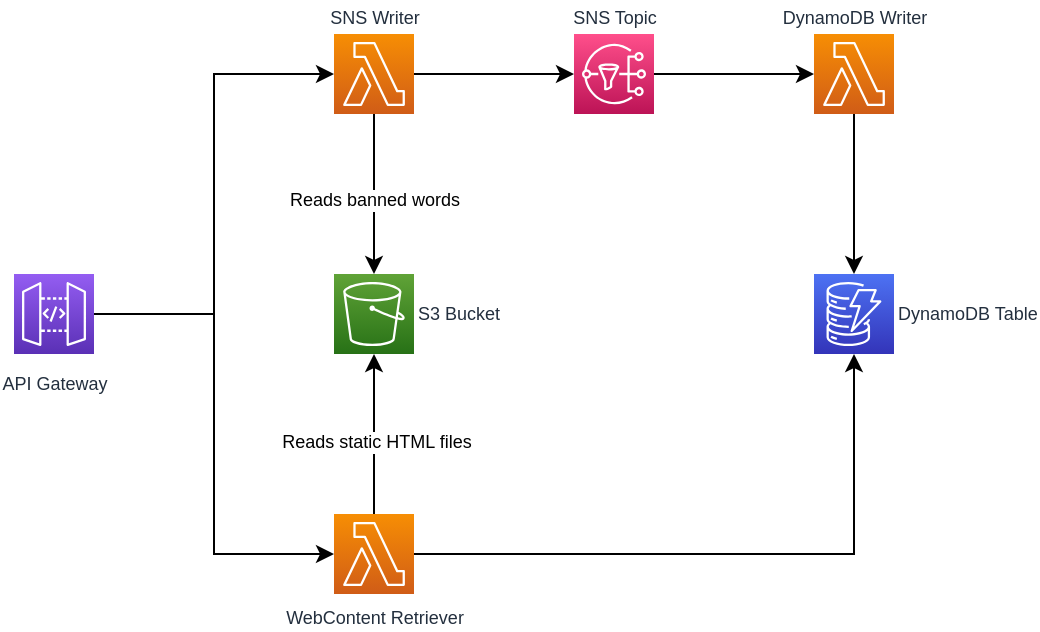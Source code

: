 <mxfile version="17.0.0" type="device"><diagram id="7p00ZiBx1iXpApagDpsJ" name="Page-1"><mxGraphModel dx="1008" dy="551" grid="1" gridSize="10" guides="1" tooltips="1" connect="1" arrows="1" fold="1" page="1" pageScale="1" pageWidth="850" pageHeight="1100" math="0" shadow="0"><root><mxCell id="0"/><mxCell id="1" parent="0"/><mxCell id="nB6Ik1HXYxo4zKjP_LWq-3" style="edgeStyle=orthogonalEdgeStyle;rounded=0;orthogonalLoop=1;jettySize=auto;html=1;entryX=0;entryY=0.5;entryDx=0;entryDy=0;entryPerimeter=0;" parent="1" source="nB6Ik1HXYxo4zKjP_LWq-1" target="nB6Ik1HXYxo4zKjP_LWq-2" edge="1"><mxGeometry relative="1" as="geometry"/></mxCell><mxCell id="nB6Ik1HXYxo4zKjP_LWq-15" style="edgeStyle=orthogonalEdgeStyle;rounded=0;orthogonalLoop=1;jettySize=auto;html=1;entryX=0;entryY=0.5;entryDx=0;entryDy=0;entryPerimeter=0;" parent="1" source="nB6Ik1HXYxo4zKjP_LWq-1" target="nB6Ik1HXYxo4zKjP_LWq-13" edge="1"><mxGeometry relative="1" as="geometry"/></mxCell><mxCell id="nB6Ik1HXYxo4zKjP_LWq-1" value="&lt;font style=&quot;font-size: 9px&quot;&gt;API Gateway&lt;/font&gt;" style="sketch=0;points=[[0,0,0],[0.25,0,0],[0.5,0,0],[0.75,0,0],[1,0,0],[0,1,0],[0.25,1,0],[0.5,1,0],[0.75,1,0],[1,1,0],[0,0.25,0],[0,0.5,0],[0,0.75,0],[1,0.25,0],[1,0.5,0],[1,0.75,0]];outlineConnect=0;fontColor=#232F3E;gradientColor=#945DF2;gradientDirection=north;fillColor=#5A30B5;strokeColor=#ffffff;dashed=0;verticalLabelPosition=bottom;verticalAlign=top;align=center;html=1;fontSize=12;fontStyle=0;aspect=fixed;shape=mxgraph.aws4.resourceIcon;resIcon=mxgraph.aws4.api_gateway;" parent="1" vertex="1"><mxGeometry x="120" y="360" width="40" height="40" as="geometry"/></mxCell><mxCell id="nB6Ik1HXYxo4zKjP_LWq-6" style="edgeStyle=orthogonalEdgeStyle;rounded=0;orthogonalLoop=1;jettySize=auto;html=1;entryX=0.5;entryY=0;entryDx=0;entryDy=0;entryPerimeter=0;" parent="1" source="nB6Ik1HXYxo4zKjP_LWq-2" target="nB6Ik1HXYxo4zKjP_LWq-5" edge="1"><mxGeometry relative="1" as="geometry"/></mxCell><mxCell id="nB6Ik1HXYxo4zKjP_LWq-21" value="Reads banned words" style="edgeLabel;html=1;align=center;verticalAlign=middle;resizable=0;points=[];fontSize=9;" parent="nB6Ik1HXYxo4zKjP_LWq-6" vertex="1" connectable="0"><mxGeometry x="0.061" relative="1" as="geometry"><mxPoint as="offset"/></mxGeometry></mxCell><mxCell id="nB6Ik1HXYxo4zKjP_LWq-8" style="edgeStyle=orthogonalEdgeStyle;rounded=0;orthogonalLoop=1;jettySize=auto;html=1;entryX=0;entryY=0.5;entryDx=0;entryDy=0;entryPerimeter=0;" parent="1" source="nB6Ik1HXYxo4zKjP_LWq-2" target="nB6Ik1HXYxo4zKjP_LWq-7" edge="1"><mxGeometry relative="1" as="geometry"/></mxCell><mxCell id="nB6Ik1HXYxo4zKjP_LWq-2" value="&lt;font style=&quot;font-size: 9px&quot;&gt;SNS Writer&lt;br&gt;&lt;/font&gt;" style="sketch=0;points=[[0,0,0],[0.25,0,0],[0.5,0,0],[0.75,0,0],[1,0,0],[0,1,0],[0.25,1,0],[0.5,1,0],[0.75,1,0],[1,1,0],[0,0.25,0],[0,0.5,0],[0,0.75,0],[1,0.25,0],[1,0.5,0],[1,0.75,0]];outlineConnect=0;fontColor=#232F3E;gradientColor=#F78E04;gradientDirection=north;fillColor=#D05C17;strokeColor=#ffffff;dashed=0;verticalLabelPosition=top;verticalAlign=bottom;align=center;html=1;fontSize=12;fontStyle=0;aspect=fixed;shape=mxgraph.aws4.resourceIcon;resIcon=mxgraph.aws4.lambda;labelPosition=center;" parent="1" vertex="1"><mxGeometry x="280" y="240" width="40" height="40" as="geometry"/></mxCell><mxCell id="nB6Ik1HXYxo4zKjP_LWq-14" style="edgeStyle=orthogonalEdgeStyle;rounded=0;orthogonalLoop=1;jettySize=auto;html=1;exitX=0.5;exitY=0;exitDx=0;exitDy=0;exitPerimeter=0;" parent="1" source="nB6Ik1HXYxo4zKjP_LWq-13" target="nB6Ik1HXYxo4zKjP_LWq-5" edge="1"><mxGeometry relative="1" as="geometry"/></mxCell><mxCell id="nB6Ik1HXYxo4zKjP_LWq-22" value="Reads static HTML files" style="edgeLabel;html=1;align=center;verticalAlign=middle;resizable=0;points=[];fontSize=9;" parent="nB6Ik1HXYxo4zKjP_LWq-14" vertex="1" connectable="0"><mxGeometry x="-0.089" y="-1" relative="1" as="geometry"><mxPoint as="offset"/></mxGeometry></mxCell><mxCell id="nB6Ik1HXYxo4zKjP_LWq-5" value="S3 Bucket" style="sketch=0;points=[[0,0,0],[0.25,0,0],[0.5,0,0],[0.75,0,0],[1,0,0],[0,1,0],[0.25,1,0],[0.5,1,0],[0.75,1,0],[1,1,0],[0,0.25,0],[0,0.5,0],[0,0.75,0],[1,0.25,0],[1,0.5,0],[1,0.75,0]];outlineConnect=0;fontColor=#232F3E;gradientColor=#60A337;gradientDirection=north;fillColor=#277116;strokeColor=#ffffff;dashed=0;verticalLabelPosition=middle;verticalAlign=middle;align=left;html=1;fontSize=9;fontStyle=0;aspect=fixed;shape=mxgraph.aws4.resourceIcon;resIcon=mxgraph.aws4.s3;labelPosition=right;" parent="1" vertex="1"><mxGeometry x="280" y="360" width="40" height="40" as="geometry"/></mxCell><mxCell id="nB6Ik1HXYxo4zKjP_LWq-10" style="edgeStyle=orthogonalEdgeStyle;rounded=0;orthogonalLoop=1;jettySize=auto;html=1;entryX=0;entryY=0.5;entryDx=0;entryDy=0;entryPerimeter=0;" parent="1" source="nB6Ik1HXYxo4zKjP_LWq-7" target="nB6Ik1HXYxo4zKjP_LWq-9" edge="1"><mxGeometry relative="1" as="geometry"/></mxCell><mxCell id="nB6Ik1HXYxo4zKjP_LWq-7" value="SNS Topic" style="sketch=0;points=[[0,0,0],[0.25,0,0],[0.5,0,0],[0.75,0,0],[1,0,0],[0,1,0],[0.25,1,0],[0.5,1,0],[0.75,1,0],[1,1,0],[0,0.25,0],[0,0.5,0],[0,0.75,0],[1,0.25,0],[1,0.5,0],[1,0.75,0]];outlineConnect=0;fontColor=#232F3E;gradientColor=#FF4F8B;gradientDirection=north;fillColor=#BC1356;strokeColor=#ffffff;dashed=0;verticalLabelPosition=top;verticalAlign=bottom;align=center;html=1;fontSize=9;fontStyle=0;aspect=fixed;shape=mxgraph.aws4.resourceIcon;resIcon=mxgraph.aws4.sns;labelPosition=center;" parent="1" vertex="1"><mxGeometry x="400" y="240" width="40" height="40" as="geometry"/></mxCell><mxCell id="nB6Ik1HXYxo4zKjP_LWq-12" style="edgeStyle=orthogonalEdgeStyle;rounded=0;orthogonalLoop=1;jettySize=auto;html=1;entryX=0.5;entryY=0;entryDx=0;entryDy=0;entryPerimeter=0;" parent="1" source="nB6Ik1HXYxo4zKjP_LWq-9" target="nB6Ik1HXYxo4zKjP_LWq-11" edge="1"><mxGeometry relative="1" as="geometry"/></mxCell><mxCell id="nB6Ik1HXYxo4zKjP_LWq-9" value="DynamoDB Writer" style="sketch=0;points=[[0,0,0],[0.25,0,0],[0.5,0,0],[0.75,0,0],[1,0,0],[0,1,0],[0.25,1,0],[0.5,1,0],[0.75,1,0],[1,1,0],[0,0.25,0],[0,0.5,0],[0,0.75,0],[1,0.25,0],[1,0.5,0],[1,0.75,0]];outlineConnect=0;fontColor=#232F3E;gradientColor=#F78E04;gradientDirection=north;fillColor=#D05C17;strokeColor=#ffffff;dashed=0;verticalLabelPosition=top;verticalAlign=bottom;align=center;html=1;fontSize=9;fontStyle=0;aspect=fixed;shape=mxgraph.aws4.resourceIcon;resIcon=mxgraph.aws4.lambda;labelPosition=center;" parent="1" vertex="1"><mxGeometry x="520" y="240" width="40" height="40" as="geometry"/></mxCell><mxCell id="nB6Ik1HXYxo4zKjP_LWq-11" value="DynamoDB Table" style="sketch=0;points=[[0,0,0],[0.25,0,0],[0.5,0,0],[0.75,0,0],[1,0,0],[0,1,0],[0.25,1,0],[0.5,1,0],[0.75,1,0],[1,1,0],[0,0.25,0],[0,0.5,0],[0,0.75,0],[1,0.25,0],[1,0.5,0],[1,0.75,0]];outlineConnect=0;fontColor=#232F3E;gradientColor=#4D72F3;gradientDirection=north;fillColor=#3334B9;strokeColor=#ffffff;dashed=0;verticalLabelPosition=middle;verticalAlign=middle;align=left;html=1;fontSize=9;fontStyle=0;aspect=fixed;shape=mxgraph.aws4.resourceIcon;resIcon=mxgraph.aws4.dynamodb;labelPosition=right;" parent="1" vertex="1"><mxGeometry x="520" y="360" width="40" height="40" as="geometry"/></mxCell><mxCell id="nB6Ik1HXYxo4zKjP_LWq-16" style="edgeStyle=orthogonalEdgeStyle;rounded=0;orthogonalLoop=1;jettySize=auto;html=1;entryX=0.5;entryY=1;entryDx=0;entryDy=0;entryPerimeter=0;" parent="1" source="nB6Ik1HXYxo4zKjP_LWq-13" target="nB6Ik1HXYxo4zKjP_LWq-11" edge="1"><mxGeometry relative="1" as="geometry"/></mxCell><mxCell id="nB6Ik1HXYxo4zKjP_LWq-13" value="WebContent Retriever" style="sketch=0;points=[[0,0,0],[0.25,0,0],[0.5,0,0],[0.75,0,0],[1,0,0],[0,1,0],[0.25,1,0],[0.5,1,0],[0.75,1,0],[1,1,0],[0,0.25,0],[0,0.5,0],[0,0.75,0],[1,0.25,0],[1,0.5,0],[1,0.75,0]];outlineConnect=0;fontColor=#232F3E;gradientColor=#F78E04;gradientDirection=north;fillColor=#D05C17;strokeColor=#ffffff;dashed=0;verticalLabelPosition=bottom;verticalAlign=top;align=center;html=1;fontSize=9;fontStyle=0;aspect=fixed;shape=mxgraph.aws4.resourceIcon;resIcon=mxgraph.aws4.lambda;" parent="1" vertex="1"><mxGeometry x="280" y="480" width="40" height="40" as="geometry"/></mxCell></root></mxGraphModel></diagram></mxfile>